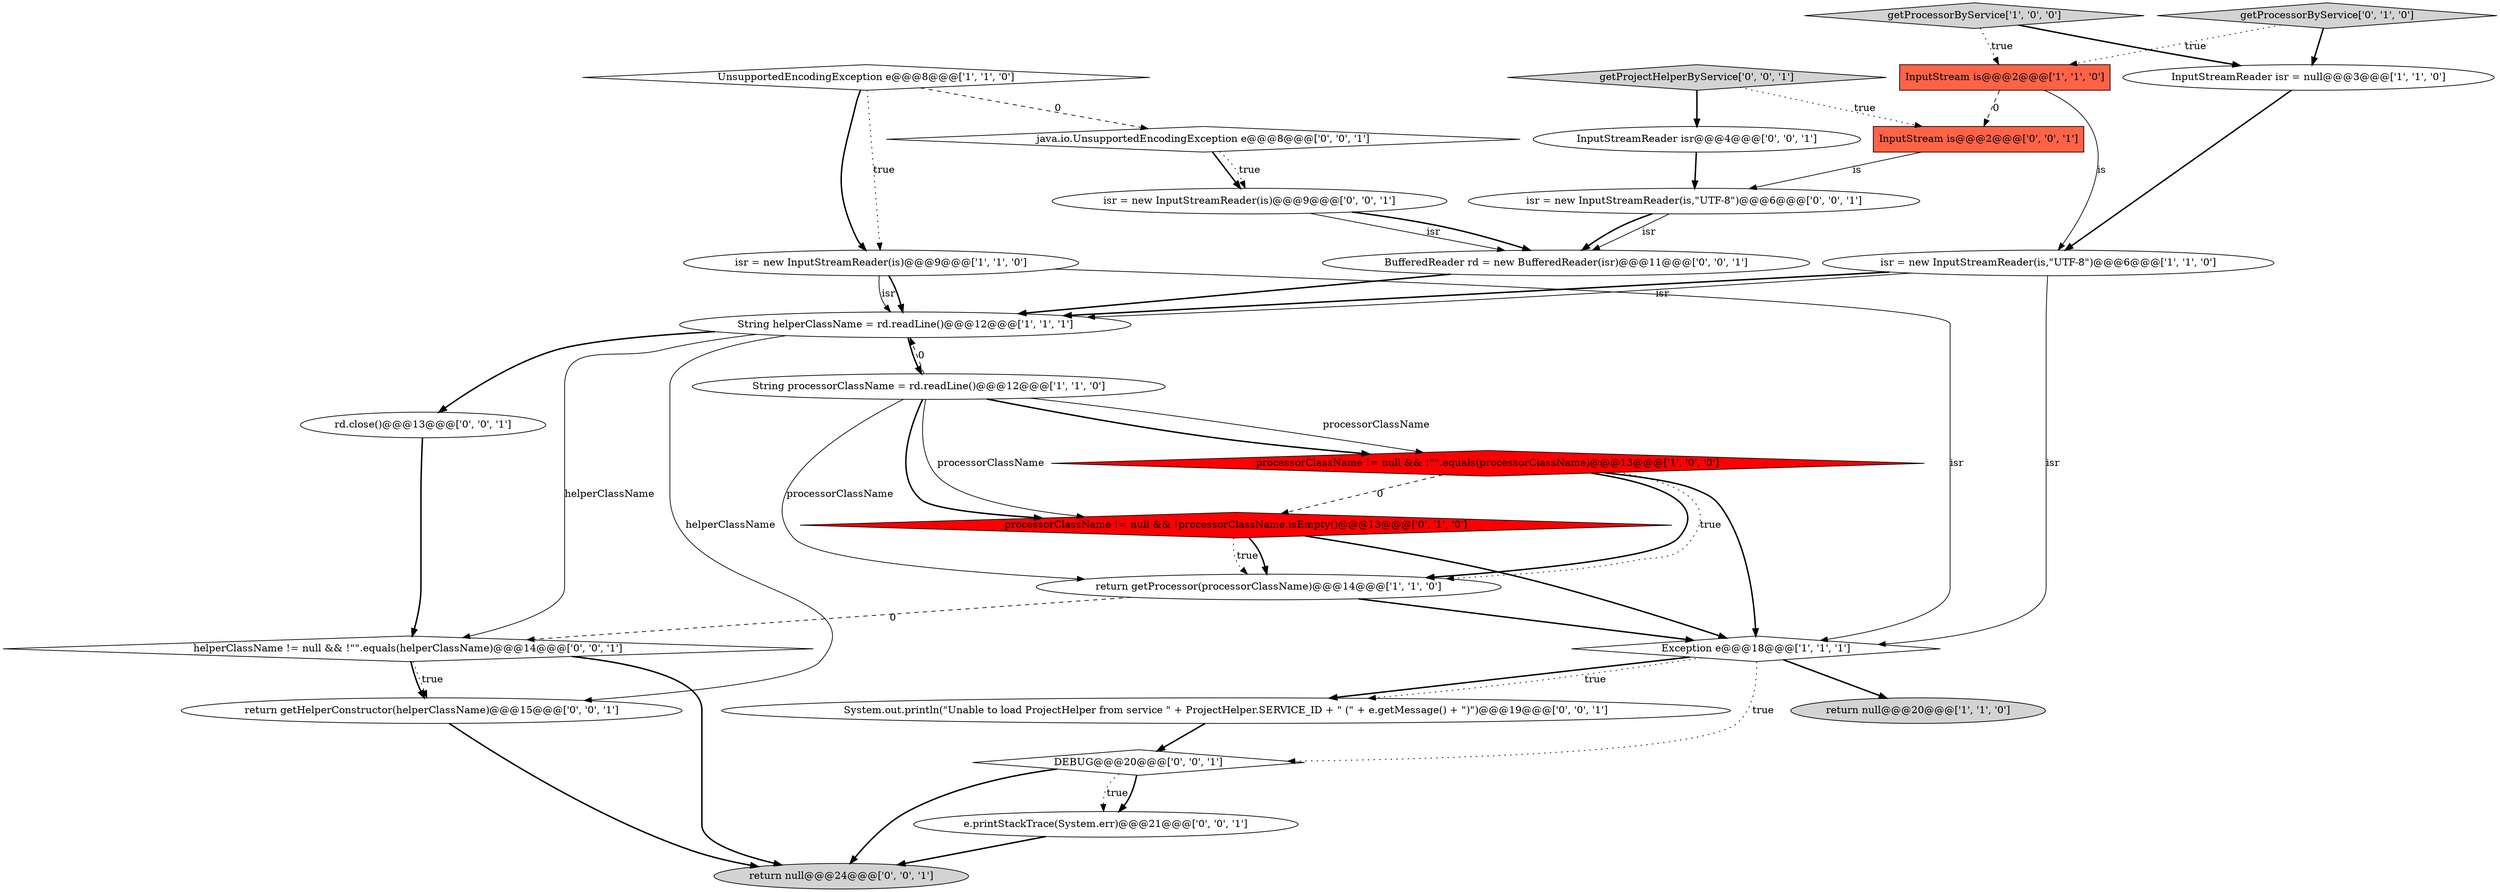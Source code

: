 digraph {
1 [style = filled, label = "return getProcessor(processorClassName)@@@14@@@['1', '1', '0']", fillcolor = white, shape = ellipse image = "AAA0AAABBB1BBB"];
25 [style = filled, label = "rd.close()@@@13@@@['0', '0', '1']", fillcolor = white, shape = ellipse image = "AAA0AAABBB3BBB"];
7 [style = filled, label = "String helperClassName = rd.readLine()@@@12@@@['1', '1', '1']", fillcolor = white, shape = ellipse image = "AAA0AAABBB1BBB"];
27 [style = filled, label = "helperClassName != null && !\"\".equals(helperClassName)@@@14@@@['0', '0', '1']", fillcolor = white, shape = diamond image = "AAA0AAABBB3BBB"];
18 [style = filled, label = "return getHelperConstructor(helperClassName)@@@15@@@['0', '0', '1']", fillcolor = white, shape = ellipse image = "AAA0AAABBB3BBB"];
10 [style = filled, label = "isr = new InputStreamReader(is,\"UTF-8\")@@@6@@@['1', '1', '0']", fillcolor = white, shape = ellipse image = "AAA0AAABBB1BBB"];
24 [style = filled, label = "return null@@@24@@@['0', '0', '1']", fillcolor = lightgray, shape = ellipse image = "AAA0AAABBB3BBB"];
22 [style = filled, label = "isr = new InputStreamReader(is,\"UTF-8\")@@@6@@@['0', '0', '1']", fillcolor = white, shape = ellipse image = "AAA0AAABBB3BBB"];
2 [style = filled, label = "InputStream is@@@2@@@['1', '1', '0']", fillcolor = tomato, shape = box image = "AAA0AAABBB1BBB"];
11 [style = filled, label = "getProcessorByService['1', '0', '0']", fillcolor = lightgray, shape = diamond image = "AAA0AAABBB1BBB"];
3 [style = filled, label = "InputStreamReader isr = null@@@3@@@['1', '1', '0']", fillcolor = white, shape = ellipse image = "AAA0AAABBB1BBB"];
19 [style = filled, label = "getProjectHelperByService['0', '0', '1']", fillcolor = lightgray, shape = diamond image = "AAA0AAABBB3BBB"];
14 [style = filled, label = "InputStreamReader isr@@@4@@@['0', '0', '1']", fillcolor = white, shape = ellipse image = "AAA0AAABBB3BBB"];
9 [style = filled, label = "UnsupportedEncodingException e@@@8@@@['1', '1', '0']", fillcolor = white, shape = diamond image = "AAA0AAABBB1BBB"];
4 [style = filled, label = "isr = new InputStreamReader(is)@@@9@@@['1', '1', '0']", fillcolor = white, shape = ellipse image = "AAA0AAABBB1BBB"];
13 [style = filled, label = "getProcessorByService['0', '1', '0']", fillcolor = lightgray, shape = diamond image = "AAA0AAABBB2BBB"];
17 [style = filled, label = "java.io.UnsupportedEncodingException e@@@8@@@['0', '0', '1']", fillcolor = white, shape = diamond image = "AAA0AAABBB3BBB"];
5 [style = filled, label = "Exception e@@@18@@@['1', '1', '1']", fillcolor = white, shape = diamond image = "AAA0AAABBB1BBB"];
0 [style = filled, label = "String processorClassName = rd.readLine()@@@12@@@['1', '1', '0']", fillcolor = white, shape = ellipse image = "AAA0AAABBB1BBB"];
15 [style = filled, label = "System.out.println(\"Unable to load ProjectHelper from service \" + ProjectHelper.SERVICE_ID + \" (\" + e.getMessage() + \")\")@@@19@@@['0', '0', '1']", fillcolor = white, shape = ellipse image = "AAA0AAABBB3BBB"];
26 [style = filled, label = "BufferedReader rd = new BufferedReader(isr)@@@11@@@['0', '0', '1']", fillcolor = white, shape = ellipse image = "AAA0AAABBB3BBB"];
23 [style = filled, label = "isr = new InputStreamReader(is)@@@9@@@['0', '0', '1']", fillcolor = white, shape = ellipse image = "AAA0AAABBB3BBB"];
16 [style = filled, label = "InputStream is@@@2@@@['0', '0', '1']", fillcolor = tomato, shape = box image = "AAA0AAABBB3BBB"];
21 [style = filled, label = "e.printStackTrace(System.err)@@@21@@@['0', '0', '1']", fillcolor = white, shape = ellipse image = "AAA0AAABBB3BBB"];
20 [style = filled, label = "DEBUG@@@20@@@['0', '0', '1']", fillcolor = white, shape = diamond image = "AAA0AAABBB3BBB"];
12 [style = filled, label = "processorClassName != null && !processorClassName.isEmpty()@@@13@@@['0', '1', '0']", fillcolor = red, shape = diamond image = "AAA1AAABBB2BBB"];
6 [style = filled, label = "return null@@@20@@@['1', '1', '0']", fillcolor = lightgray, shape = ellipse image = "AAA0AAABBB1BBB"];
8 [style = filled, label = "processorClassName != null && !\"\".equals(processorClassName)@@@13@@@['1', '0', '0']", fillcolor = red, shape = diamond image = "AAA1AAABBB1BBB"];
16->22 [style = solid, label="is"];
1->5 [style = bold, label=""];
22->26 [style = bold, label=""];
27->18 [style = bold, label=""];
22->26 [style = solid, label="isr"];
2->10 [style = solid, label="is"];
18->24 [style = bold, label=""];
12->5 [style = bold, label=""];
26->7 [style = bold, label=""];
4->5 [style = solid, label="isr"];
1->27 [style = dashed, label="0"];
9->4 [style = bold, label=""];
23->26 [style = solid, label="isr"];
0->12 [style = bold, label=""];
14->22 [style = bold, label=""];
4->7 [style = solid, label="isr"];
23->26 [style = bold, label=""];
12->1 [style = dotted, label="true"];
5->15 [style = bold, label=""];
8->12 [style = dashed, label="0"];
7->0 [style = bold, label=""];
21->24 [style = bold, label=""];
20->21 [style = dotted, label="true"];
7->27 [style = solid, label="helperClassName"];
12->1 [style = bold, label=""];
7->18 [style = solid, label="helperClassName"];
10->7 [style = bold, label=""];
5->15 [style = dotted, label="true"];
17->23 [style = bold, label=""];
4->7 [style = bold, label=""];
17->23 [style = dotted, label="true"];
20->21 [style = bold, label=""];
13->2 [style = dotted, label="true"];
8->1 [style = bold, label=""];
3->10 [style = bold, label=""];
25->27 [style = bold, label=""];
8->1 [style = dotted, label="true"];
0->1 [style = solid, label="processorClassName"];
11->2 [style = dotted, label="true"];
10->7 [style = solid, label="isr"];
19->14 [style = bold, label=""];
5->6 [style = bold, label=""];
8->5 [style = bold, label=""];
13->3 [style = bold, label=""];
11->3 [style = bold, label=""];
15->20 [style = bold, label=""];
2->16 [style = dashed, label="0"];
9->17 [style = dashed, label="0"];
0->8 [style = bold, label=""];
19->16 [style = dotted, label="true"];
9->4 [style = dotted, label="true"];
5->20 [style = dotted, label="true"];
27->24 [style = bold, label=""];
7->25 [style = bold, label=""];
10->5 [style = solid, label="isr"];
0->12 [style = solid, label="processorClassName"];
20->24 [style = bold, label=""];
27->18 [style = dotted, label="true"];
0->7 [style = dashed, label="0"];
0->8 [style = solid, label="processorClassName"];
}
